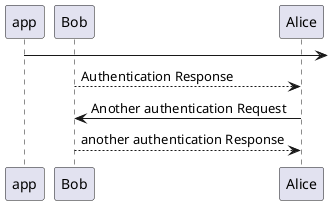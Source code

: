 @startuml

app ->
Bob --> Alice: Authentication Response

Alice -> Bob: Another authentication Request
Alice <-- Bob: another authentication Response
@enduml